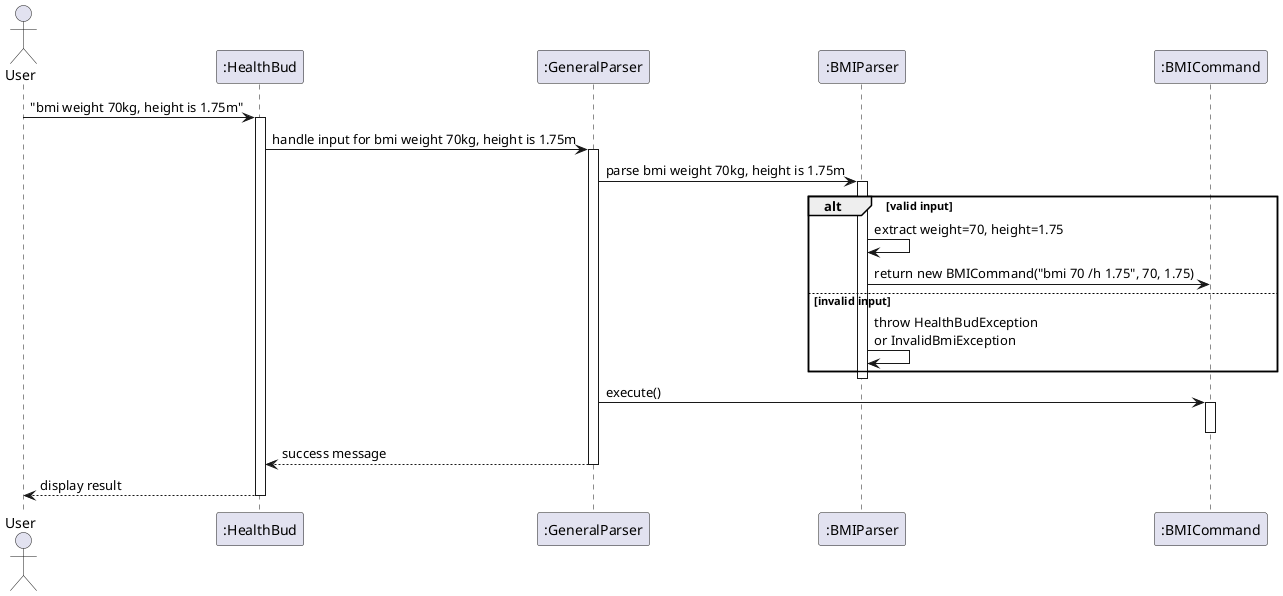 @startuml
actor User
participant ":HealthBud" as HealthBud
participant ":GeneralParser" as GeneralParser
participant ":BMIParser" as BMIParser
participant ":BMICommand" as BMICommand

User -> HealthBud: "bmi weight 70kg, height is 1.75m"
activate HealthBud

HealthBud -> GeneralParser: handle input for bmi weight 70kg, height is 1.75m
activate GeneralParser

GeneralParser -> BMIParser: parse bmi weight 70kg, height is 1.75m
activate BMIParser

alt valid input
    BMIParser -> BMIParser: extract weight=70, height=1.75
    BMIParser -> BMICommand: return new BMICommand("bmi 70 /h 1.75", 70, 1.75)

else invalid input
    BMIParser -> BMIParser: throw HealthBudException\nor InvalidBmiException
end
deactivate BMIParser

GeneralParser -> BMICommand: execute()
activate BMICommand
deactivate BMICommand

GeneralParser --> HealthBud: success message
deactivate GeneralParser

HealthBud --> User: display result
deactivate HealthBud
@enduml